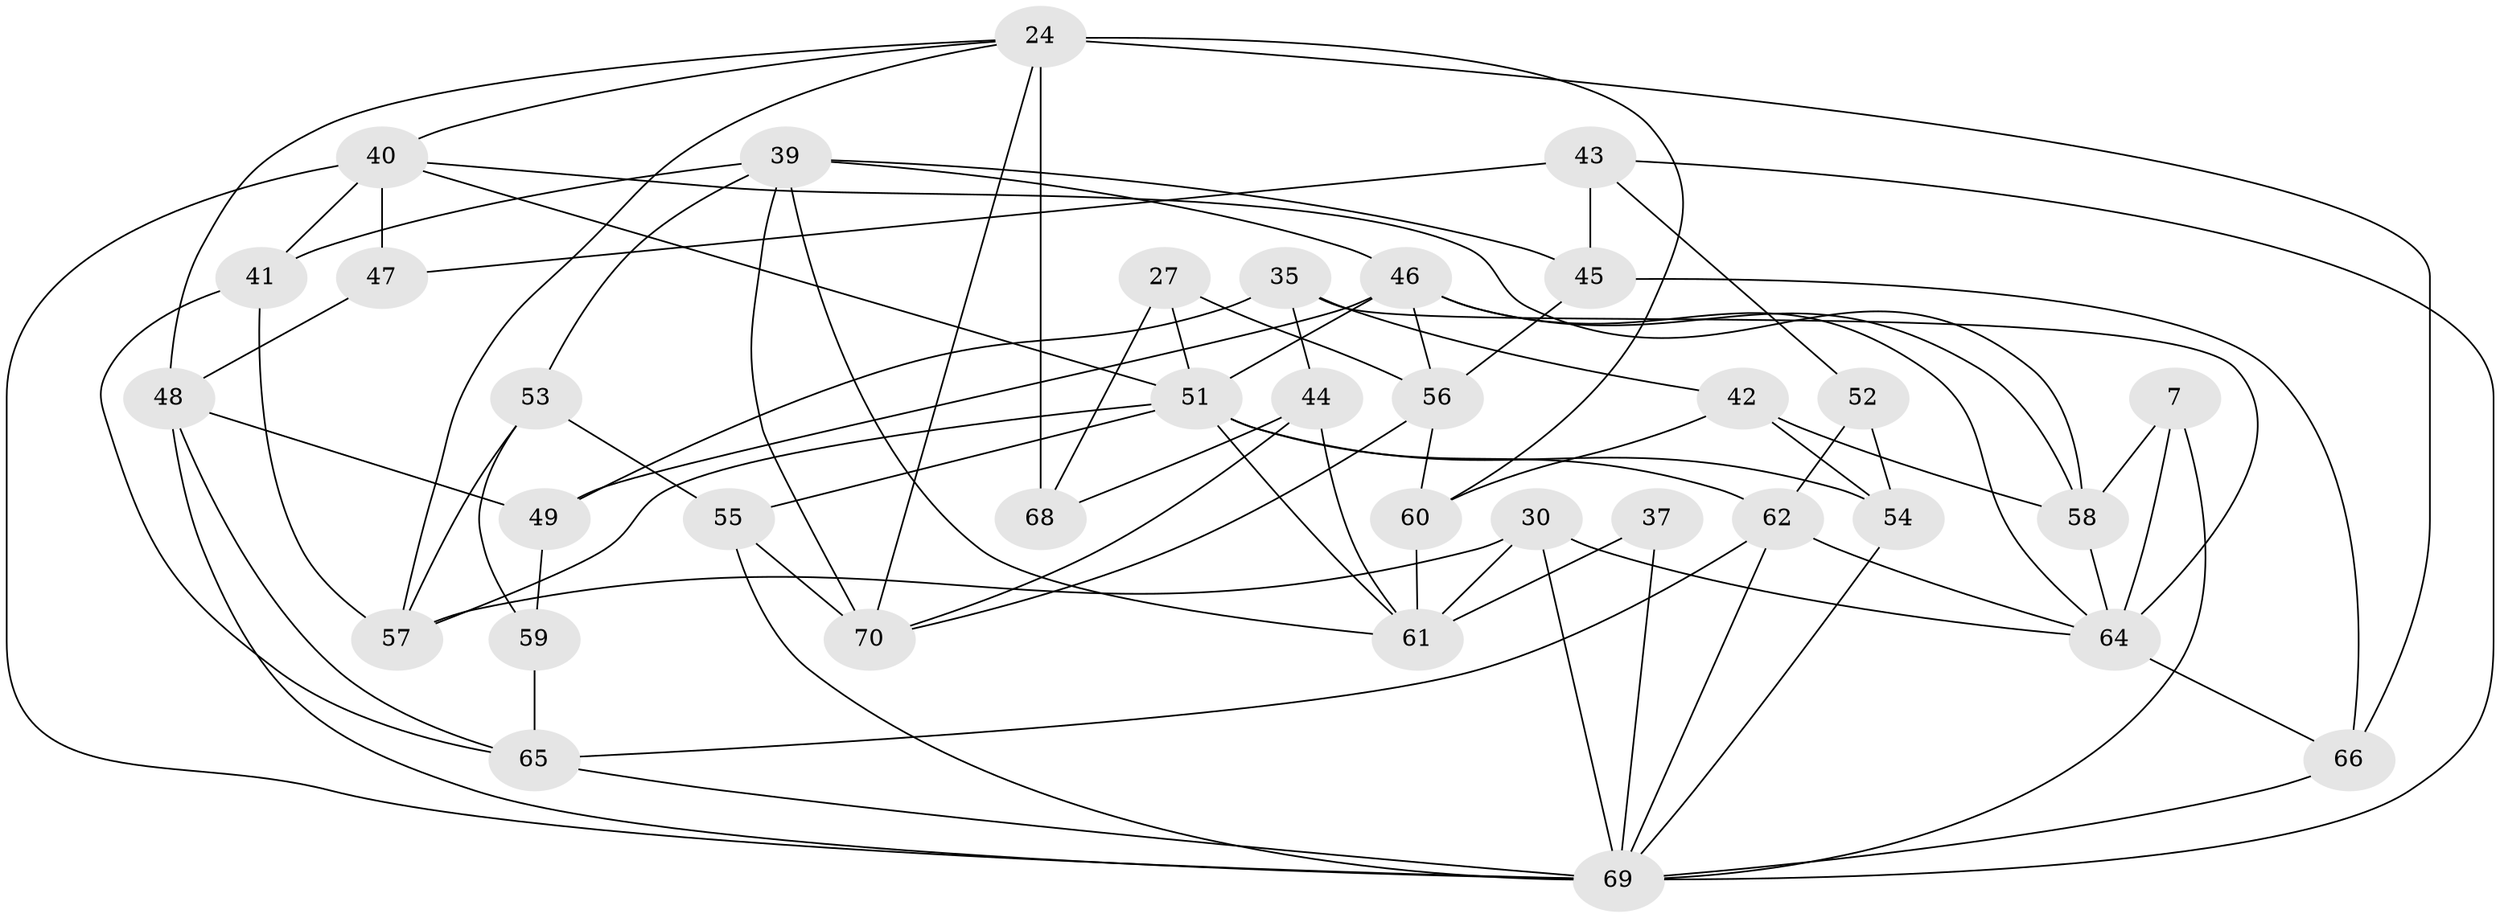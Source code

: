 // original degree distribution, {4: 1.0}
// Generated by graph-tools (version 1.1) at 2025/57/03/09/25 04:57:02]
// undirected, 35 vertices, 82 edges
graph export_dot {
graph [start="1"]
  node [color=gray90,style=filled];
  7;
  24 [super="+13+16"];
  27;
  30 [super="+21+28"];
  35;
  37;
  39 [super="+32"];
  40 [super="+15+29"];
  41;
  42;
  43;
  44;
  45;
  46 [super="+18+20"];
  47;
  48 [super="+2"];
  49 [super="+3"];
  51 [super="+33+23"];
  52;
  53;
  54;
  55 [super="+50"];
  56 [super="+8"];
  57 [super="+5"];
  58 [super="+1"];
  59;
  60;
  61 [super="+26+25"];
  62 [super="+17"];
  64 [super="+34+36"];
  65 [super="+9"];
  66 [super="+31+38"];
  68;
  69 [super="+10+63"];
  70 [super="+67"];
  7 -- 69;
  7 -- 58 [weight=2];
  7 -- 64;
  24 -- 60;
  24 -- 68 [weight=2];
  24 -- 66 [weight=3];
  24 -- 48;
  24 -- 57;
  24 -- 70;
  24 -- 40;
  27 -- 56 [weight=2];
  27 -- 68;
  27 -- 51;
  30 -- 57 [weight=2];
  30 -- 61 [weight=2];
  30 -- 69 [weight=3];
  30 -- 64;
  35 -- 44;
  35 -- 42;
  35 -- 49;
  35 -- 64;
  37 -- 61 [weight=3];
  37 -- 69;
  39 -- 45;
  39 -- 61 [weight=2];
  39 -- 53;
  39 -- 70;
  39 -- 41;
  39 -- 46 [weight=2];
  40 -- 47 [weight=2];
  40 -- 58;
  40 -- 69;
  40 -- 51 [weight=2];
  40 -- 41;
  41 -- 65;
  41 -- 57;
  42 -- 60;
  42 -- 58;
  42 -- 54;
  43 -- 52;
  43 -- 47;
  43 -- 45;
  43 -- 69;
  44 -- 68;
  44 -- 61;
  44 -- 70;
  45 -- 66;
  45 -- 56;
  46 -- 56;
  46 -- 49 [weight=2];
  46 -- 64;
  46 -- 58;
  46 -- 51;
  47 -- 48;
  48 -- 65;
  48 -- 49 [weight=2];
  48 -- 69;
  49 -- 59;
  51 -- 54;
  51 -- 62;
  51 -- 61;
  51 -- 57;
  51 -- 55 [weight=2];
  52 -- 54;
  52 -- 62 [weight=2];
  53 -- 59;
  53 -- 55;
  53 -- 57;
  54 -- 69;
  55 -- 69;
  55 -- 70 [weight=2];
  56 -- 60;
  56 -- 70;
  58 -- 64;
  59 -- 65 [weight=2];
  60 -- 61;
  62 -- 65;
  62 -- 69;
  62 -- 64;
  64 -- 66 [weight=2];
  65 -- 69;
  66 -- 69 [weight=2];
}
